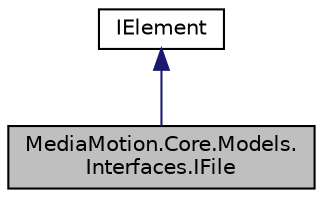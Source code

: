 digraph "MediaMotion.Core.Models.Interfaces.IFile"
{
  edge [fontname="Helvetica",fontsize="10",labelfontname="Helvetica",labelfontsize="10"];
  node [fontname="Helvetica",fontsize="10",shape=record];
  Node1 [label="MediaMotion.Core.Models.\lInterfaces.IFile",height=0.2,width=0.4,color="black", fillcolor="grey75", style="filled", fontcolor="black"];
  Node2 -> Node1 [dir="back",color="midnightblue",fontsize="10",style="solid"];
  Node2 [label="IElement",height=0.2,width=0.4,color="black", fillcolor="white", style="filled",URL="$interface_media_motion_1_1_core_1_1_models_1_1_interfaces_1_1_i_element.html"];
}
